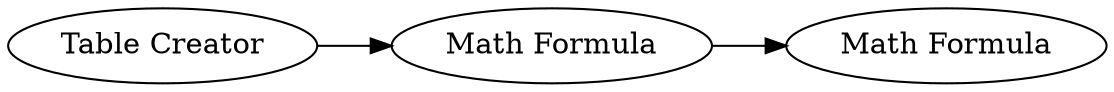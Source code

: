 digraph {
	3 -> 4
	4 -> 5
	5 [label="Math Formula"]
	4 [label="Math Formula"]
	3 [label="Table Creator"]
	rankdir=LR
}
